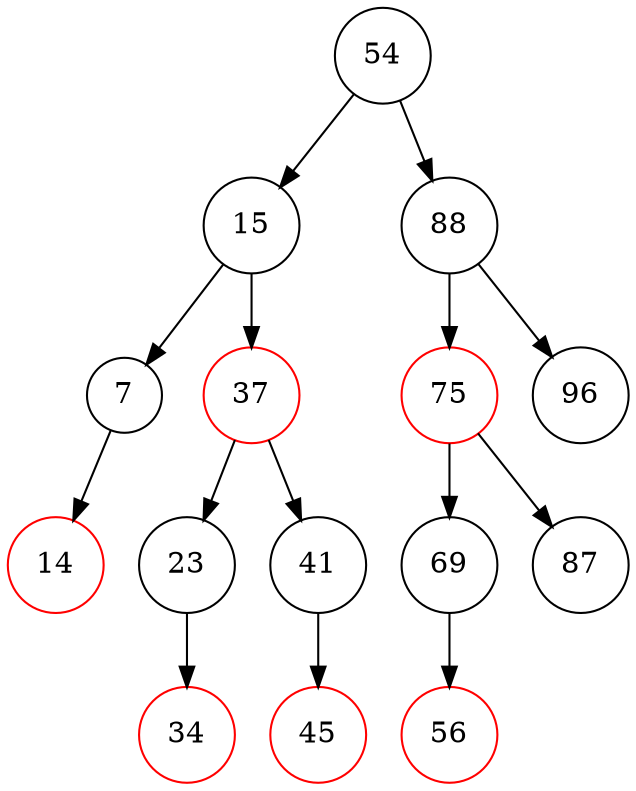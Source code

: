 digraph RBTree {
    node [shape=circle];
    "54" [color=black];
    "54" -> "15";
    "15" [color=black];
    "15" -> "7";
    "7" [color=black];
    "7" -> "14";
    "14" [color=red];
    "15" -> "37";
    "37" [color=red];
    "37" -> "23";
    "23" [color=black];
    "23" -> "34";
    "34" [color=red];
    "37" -> "41";
    "41" [color=black];
    "41" -> "45";
    "45" [color=red];
    "54" -> "88";
    "88" [color=black];
    "88" -> "75";
    "75" [color=red];
    "75" -> "69";
    "69" [color=black];
    "69" -> "56";
    "56" [color=red];
    "75" -> "87";
    "87" [color=black];
    "88" -> "96";
    "96" [color=black];
}
